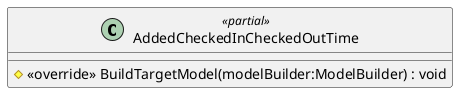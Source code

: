 @startuml
class AddedCheckedInCheckedOutTime <<partial>> {
    # <<override>> BuildTargetModel(modelBuilder:ModelBuilder) : void
}
@enduml
